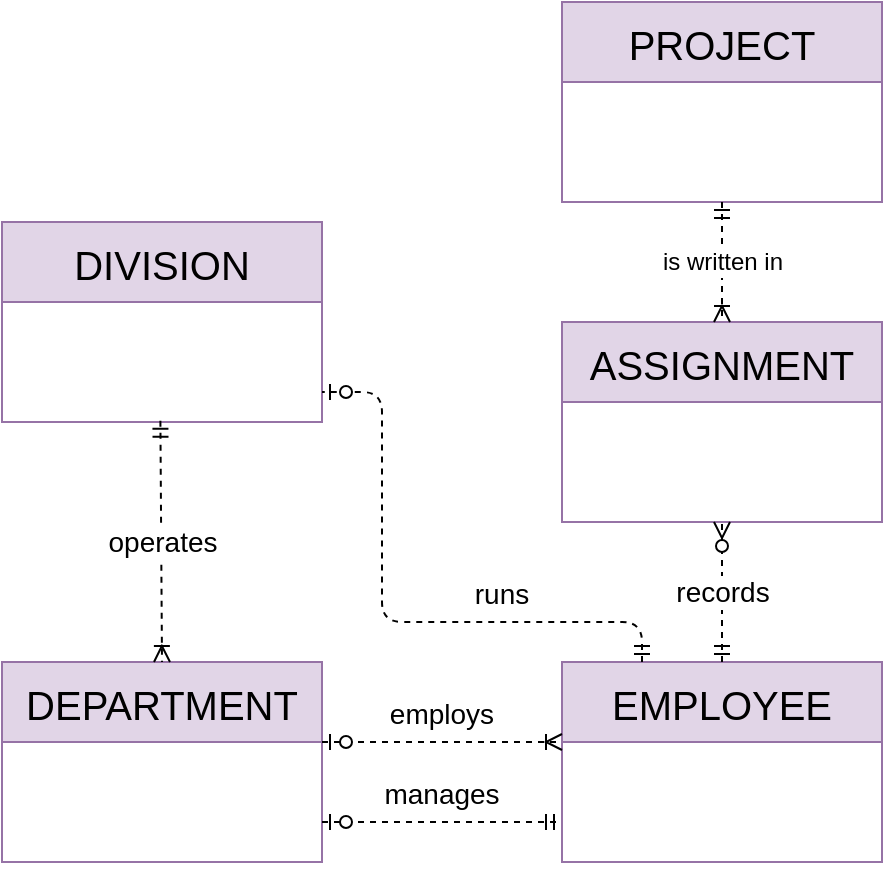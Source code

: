 <mxfile version="14.1.8" type="device" pages="2"><diagram id="ifU6lTCiqZlJmDWuBZKo" name="Problem 1"><mxGraphModel dx="190" dy="563" grid="1" gridSize="10" guides="1" tooltips="1" connect="1" arrows="1" fold="1" page="1" pageScale="1" pageWidth="850" pageHeight="1100" background="none" math="0" shadow="0"><root><mxCell id="0"/><mxCell id="1" parent="0"/><mxCell id="b7qTPPgpcwvY9pY3wbVT-1" value="DEPARTMENT" style="swimlane;fontStyle=0;childLayout=stackLayout;horizontal=1;startSize=40;horizontalStack=0;resizeParent=1;resizeParentMax=0;resizeLast=0;collapsible=1;marginBottom=0;align=center;fontSize=20;fillColor=#e1d5e7;strokeColor=#9673a6;swimlaneFillColor=#ffffff;verticalAlign=middle;" vertex="1" parent="1"><mxGeometry x="240" y="620" width="160" height="100" as="geometry"/></mxCell><mxCell id="b7qTPPgpcwvY9pY3wbVT-3" value=" " style="text;strokeColor=none;fillColor=none;spacingLeft=4;spacingRight=4;overflow=hidden;rotatable=0;points=[[0,0.5],[1,0.5]];portConstraint=eastwest;fontSize=12;" vertex="1" parent="b7qTPPgpcwvY9pY3wbVT-1"><mxGeometry y="40" width="160" height="30" as="geometry"/></mxCell><mxCell id="b7qTPPgpcwvY9pY3wbVT-4" value=" " style="text;strokeColor=none;fillColor=none;spacingLeft=4;spacingRight=4;overflow=hidden;rotatable=0;points=[[0,0.5],[1,0.5]];portConstraint=eastwest;fontSize=12;" vertex="1" parent="b7qTPPgpcwvY9pY3wbVT-1"><mxGeometry y="70" width="160" height="30" as="geometry"/></mxCell><mxCell id="b7qTPPgpcwvY9pY3wbVT-5" value="EMPLOYEE" style="swimlane;fontStyle=0;childLayout=stackLayout;horizontal=1;startSize=40;horizontalStack=0;resizeParent=1;resizeParentMax=0;resizeLast=0;collapsible=1;marginBottom=0;align=center;fontSize=20;fillColor=#e1d5e7;strokeColor=#9673a6;swimlaneFillColor=#ffffff;verticalAlign=middle;" vertex="1" parent="1"><mxGeometry x="520" y="620" width="160" height="100" as="geometry"/></mxCell><mxCell id="b7qTPPgpcwvY9pY3wbVT-6" value=" " style="text;strokeColor=none;fillColor=none;spacingLeft=4;spacingRight=4;overflow=hidden;rotatable=0;points=[[0,0.5],[1,0.5]];portConstraint=eastwest;fontSize=12;" vertex="1" parent="b7qTPPgpcwvY9pY3wbVT-5"><mxGeometry y="40" width="160" height="30" as="geometry"/></mxCell><mxCell id="b7qTPPgpcwvY9pY3wbVT-7" value=" " style="text;strokeColor=none;fillColor=none;spacingLeft=4;spacingRight=4;overflow=hidden;rotatable=0;points=[[0,0.5],[1,0.5]];portConstraint=eastwest;fontSize=12;" vertex="1" parent="b7qTPPgpcwvY9pY3wbVT-5"><mxGeometry y="70" width="160" height="30" as="geometry"/></mxCell><mxCell id="b7qTPPgpcwvY9pY3wbVT-10" value="" style="fontSize=12;html=1;endArrow=ERoneToMany;startArrow=ERzeroToOne;endFill=0;entryX=0;entryY=0.5;entryDx=0;entryDy=0;exitX=1;exitY=0.5;exitDx=0;exitDy=0;startFill=1;dashed=1;" edge="1" parent="1"><mxGeometry width="100" height="100" relative="1" as="geometry"><mxPoint x="400" y="660" as="sourcePoint"/><mxPoint x="520" y="660" as="targetPoint"/></mxGeometry></mxCell><mxCell id="b7qTPPgpcwvY9pY3wbVT-11" value="employs" style="text;strokeColor=none;fillColor=none;spacingLeft=4;spacingRight=4;overflow=hidden;rotatable=0;points=[[0,0.5],[1,0.5]];portConstraint=eastwest;fontSize=14;direction=south;align=center;verticalAlign=middle;" vertex="1" parent="1"><mxGeometry x="400" y="630" width="120" height="30" as="geometry"/></mxCell><mxCell id="b7qTPPgpcwvY9pY3wbVT-13" value="DIVISION" style="swimlane;fontStyle=0;childLayout=stackLayout;horizontal=1;startSize=40;horizontalStack=0;resizeParent=1;resizeParentMax=0;resizeLast=0;collapsible=1;marginBottom=0;align=center;fontSize=20;fillColor=#e1d5e7;strokeColor=#9673a6;swimlaneFillColor=#ffffff;verticalAlign=middle;" vertex="1" parent="1"><mxGeometry x="240" y="400" width="160" height="100" as="geometry"/></mxCell><mxCell id="b7qTPPgpcwvY9pY3wbVT-14" value=" " style="text;strokeColor=none;fillColor=none;spacingLeft=4;spacingRight=4;overflow=hidden;rotatable=0;points=[[0,0.5],[1,0.5]];portConstraint=eastwest;fontSize=12;" vertex="1" parent="b7qTPPgpcwvY9pY3wbVT-13"><mxGeometry y="40" width="160" height="30" as="geometry"/></mxCell><mxCell id="b7qTPPgpcwvY9pY3wbVT-15" value=" " style="text;strokeColor=none;fillColor=none;spacingLeft=4;spacingRight=4;overflow=hidden;rotatable=0;points=[[0,0.5],[1,0.5]];portConstraint=eastwest;fontSize=12;" vertex="1" parent="b7qTPPgpcwvY9pY3wbVT-13"><mxGeometry y="70" width="160" height="30" as="geometry"/></mxCell><mxCell id="b7qTPPgpcwvY9pY3wbVT-16" value="operates" style="fontSize=14;html=1;endArrow=ERoneToMany;startArrow=ERmandOne;entryX=0.5;entryY=0;entryDx=0;entryDy=0;exitX=0.495;exitY=0.978;exitDx=0;exitDy=0;exitPerimeter=0;dashed=1;startFill=1;backgroundOutline=0;" edge="1" parent="1" source="b7qTPPgpcwvY9pY3wbVT-15" target="b7qTPPgpcwvY9pY3wbVT-1"><mxGeometry width="100" height="100" relative="1" as="geometry"><mxPoint x="370" y="670.0" as="sourcePoint"/><mxPoint x="370" y="570" as="targetPoint"/></mxGeometry></mxCell><mxCell id="b7qTPPgpcwvY9pY3wbVT-19" value="ASSIGNMENT" style="swimlane;fontStyle=0;childLayout=stackLayout;horizontal=1;startSize=40;horizontalStack=0;resizeParent=1;resizeParentMax=0;resizeLast=0;collapsible=1;marginBottom=0;align=center;fontSize=20;fillColor=#e1d5e7;strokeColor=#9673a6;swimlaneFillColor=#ffffff;verticalAlign=middle;" vertex="1" parent="1"><mxGeometry x="520" y="450" width="160" height="100" as="geometry"/></mxCell><mxCell id="b7qTPPgpcwvY9pY3wbVT-21" value=" " style="text;strokeColor=none;fillColor=none;spacingLeft=4;spacingRight=4;overflow=hidden;rotatable=0;points=[[0,0.5],[1,0.5]];portConstraint=eastwest;fontSize=12;" vertex="1" parent="b7qTPPgpcwvY9pY3wbVT-19"><mxGeometry y="40" width="160" height="30" as="geometry"/></mxCell><mxCell id="b7qTPPgpcwvY9pY3wbVT-20" value=" " style="text;strokeColor=none;fillColor=none;spacingLeft=4;spacingRight=4;overflow=hidden;rotatable=0;points=[[0,0.5],[1,0.5]];portConstraint=eastwest;fontSize=12;" vertex="1" parent="b7qTPPgpcwvY9pY3wbVT-19"><mxGeometry y="70" width="160" height="30" as="geometry"/></mxCell><mxCell id="b7qTPPgpcwvY9pY3wbVT-22" value="records" style="fontSize=14;html=1;endArrow=ERzeroToMany;startArrow=ERmandOne;exitX=0.5;exitY=0;exitDx=0;exitDy=0;startFill=0;endFill=1;dashed=1;" edge="1" parent="1" source="b7qTPPgpcwvY9pY3wbVT-5" target="b7qTPPgpcwvY9pY3wbVT-20"><mxGeometry width="100" height="100" relative="1" as="geometry"><mxPoint x="470" y="600.0" as="sourcePoint"/><mxPoint x="610" y="560" as="targetPoint"/></mxGeometry></mxCell><mxCell id="b7qTPPgpcwvY9pY3wbVT-23" value="" style="fontSize=12;html=1;endArrow=ERmandOne;startArrow=ERzeroToOne;endFill=0;entryX=0;entryY=0.5;entryDx=0;entryDy=0;exitX=1;exitY=0.5;exitDx=0;exitDy=0;startFill=1;dashed=1;" edge="1" parent="1"><mxGeometry width="100" height="100" relative="1" as="geometry"><mxPoint x="400" y="700" as="sourcePoint"/><mxPoint x="520" y="700" as="targetPoint"/></mxGeometry></mxCell><mxCell id="b7qTPPgpcwvY9pY3wbVT-24" value="manages" style="text;strokeColor=none;fillColor=none;spacingLeft=4;spacingRight=4;overflow=hidden;rotatable=0;points=[[0,0.5],[1,0.5]];portConstraint=eastwest;fontSize=14;direction=south;align=center;verticalAlign=middle;" vertex="1" parent="1"><mxGeometry x="400" y="670" width="120" height="30" as="geometry"/></mxCell><mxCell id="b7qTPPgpcwvY9pY3wbVT-25" value="" style="fontSize=12;html=1;endArrow=ERzeroToOne;startArrow=ERmandOne;exitX=0.25;exitY=0;exitDx=0;exitDy=0;edgeStyle=orthogonalEdgeStyle;endFill=1;dashed=1;" edge="1" parent="1" source="b7qTPPgpcwvY9pY3wbVT-5" target="b7qTPPgpcwvY9pY3wbVT-15"><mxGeometry width="100" height="100" relative="1" as="geometry"><mxPoint x="380" y="350.0" as="sourcePoint"/><mxPoint x="380" y="250" as="targetPoint"/><Array as="points"><mxPoint x="560" y="600"/><mxPoint x="430" y="600"/><mxPoint x="430" y="485"/></Array></mxGeometry></mxCell><mxCell id="b7qTPPgpcwvY9pY3wbVT-26" value="runs" style="text;strokeColor=none;fillColor=none;spacingLeft=4;spacingRight=4;overflow=hidden;rotatable=0;points=[[0,0.5],[1,0.5]];portConstraint=eastwest;fontSize=14;direction=south;align=center;verticalAlign=middle;" vertex="1" parent="1"><mxGeometry x="430" y="570" width="120" height="30" as="geometry"/></mxCell><mxCell id="b7qTPPgpcwvY9pY3wbVT-27" value="PROJECT" style="swimlane;fontStyle=0;childLayout=stackLayout;horizontal=1;startSize=40;horizontalStack=0;resizeParent=1;resizeParentMax=0;resizeLast=0;collapsible=1;marginBottom=0;align=center;fontSize=20;fillColor=#e1d5e7;strokeColor=#9673a6;swimlaneFillColor=#ffffff;verticalAlign=middle;" vertex="1" parent="1"><mxGeometry x="520" y="290" width="160" height="100" as="geometry"/></mxCell><mxCell id="b7qTPPgpcwvY9pY3wbVT-28" value=" " style="text;strokeColor=none;fillColor=none;spacingLeft=4;spacingRight=4;overflow=hidden;rotatable=0;points=[[0,0.5],[1,0.5]];portConstraint=eastwest;fontSize=12;" vertex="1" parent="b7qTPPgpcwvY9pY3wbVT-27"><mxGeometry y="40" width="160" height="30" as="geometry"/></mxCell><mxCell id="b7qTPPgpcwvY9pY3wbVT-29" value=" " style="text;strokeColor=none;fillColor=none;spacingLeft=4;spacingRight=4;overflow=hidden;rotatable=0;points=[[0,0.5],[1,0.5]];portConstraint=eastwest;fontSize=12;" vertex="1" parent="b7qTPPgpcwvY9pY3wbVT-27"><mxGeometry y="70" width="160" height="30" as="geometry"/></mxCell><mxCell id="b7qTPPgpcwvY9pY3wbVT-30" value="is written in" style="fontSize=12;html=1;endArrow=ERoneToMany;startArrow=ERmandOne;dashed=1;" edge="1" parent="1" source="b7qTPPgpcwvY9pY3wbVT-29" target="b7qTPPgpcwvY9pY3wbVT-19"><mxGeometry width="100" height="100" relative="1" as="geometry"><mxPoint x="580" y="370" as="sourcePoint"/><mxPoint x="570" y="390" as="targetPoint"/></mxGeometry></mxCell></root></mxGraphModel></diagram><diagram id="QcQbrlREeBCgZTFBIoCl" name="Problem 2"><mxGraphModel dx="1353" dy="1877" grid="1" gridSize="10" guides="1" tooltips="1" connect="1" arrows="1" fold="1" page="1" pageScale="1" pageWidth="850" pageHeight="1100" math="0" shadow="0"><root><mxCell id="af5TzVmDPodPwTyQ8Zea-0"/><mxCell id="af5TzVmDPodPwTyQ8Zea-1" parent="af5TzVmDPodPwTyQ8Zea-0"/><mxCell id="hUwJTjnJlWStlAGchxjl-0" value="INVOICE" style="swimlane;fontStyle=0;childLayout=stackLayout;horizontal=1;startSize=40;horizontalStack=0;resizeParent=1;resizeParentMax=0;resizeLast=0;collapsible=1;marginBottom=0;align=center;fontSize=20;fillColor=#e1d5e7;strokeColor=#9673a6;swimlaneFillColor=#ffffff;verticalAlign=middle;" vertex="1" parent="af5TzVmDPodPwTyQ8Zea-1"><mxGeometry x="345" y="210" width="160" height="100" as="geometry"/></mxCell><mxCell id="hUwJTjnJlWStlAGchxjl-1" value=" " style="text;strokeColor=none;fillColor=none;spacingLeft=4;spacingRight=4;overflow=hidden;rotatable=0;points=[[0,0.5],[1,0.5]];portConstraint=eastwest;fontSize=12;" vertex="1" parent="hUwJTjnJlWStlAGchxjl-0"><mxGeometry y="40" width="160" height="30" as="geometry"/></mxCell><mxCell id="hUwJTjnJlWStlAGchxjl-2" value=" " style="text;strokeColor=none;fillColor=none;spacingLeft=4;spacingRight=4;overflow=hidden;rotatable=0;points=[[0,0.5],[1,0.5]];portConstraint=eastwest;fontSize=12;" vertex="1" parent="hUwJTjnJlWStlAGchxjl-0"><mxGeometry y="70" width="160" height="30" as="geometry"/></mxCell><mxCell id="GNGXF19-0R-nD6gMeVr1-1" value="&lt;font style=&quot;font-size: 14px&quot;&gt;is written for&lt;/font&gt;" style="fontSize=12;html=1;endArrow=ERmandOne;startArrow=ERoneToMany;endFill=0;exitX=1;exitY=0.5;exitDx=0;exitDy=0;startFill=0;dashed=1;" edge="1" parent="hUwJTjnJlWStlAGchxjl-0"><mxGeometry width="100" height="100" relative="1" as="geometry"><mxPoint x="80" y="100" as="sourcePoint"/><mxPoint x="80" y="200" as="targetPoint"/></mxGeometry></mxCell><mxCell id="hUwJTjnJlWStlAGchxjl-3" value="SALESREP" style="swimlane;fontStyle=0;childLayout=stackLayout;horizontal=1;startSize=40;horizontalStack=0;resizeParent=1;resizeParentMax=0;resizeLast=0;collapsible=1;marginBottom=0;align=center;fontSize=20;fillColor=#e1d5e7;strokeColor=#9673a6;swimlaneFillColor=#ffffff;verticalAlign=middle;" vertex="1" parent="af5TzVmDPodPwTyQ8Zea-1"><mxGeometry x="625" y="210" width="160" height="100" as="geometry"/></mxCell><mxCell id="hUwJTjnJlWStlAGchxjl-4" value=" " style="text;strokeColor=none;fillColor=none;spacingLeft=4;spacingRight=4;overflow=hidden;rotatable=0;points=[[0,0.5],[1,0.5]];portConstraint=eastwest;fontSize=12;" vertex="1" parent="hUwJTjnJlWStlAGchxjl-3"><mxGeometry y="40" width="160" height="30" as="geometry"/></mxCell><mxCell id="hUwJTjnJlWStlAGchxjl-5" value=" " style="text;strokeColor=none;fillColor=none;spacingLeft=4;spacingRight=4;overflow=hidden;rotatable=0;points=[[0,0.5],[1,0.5]];portConstraint=eastwest;fontSize=12;" vertex="1" parent="hUwJTjnJlWStlAGchxjl-3"><mxGeometry y="70" width="160" height="30" as="geometry"/></mxCell><mxCell id="6Ps7aenfYfSSNHO_CsKg-0" value="" style="fontSize=12;html=1;endArrow=ERmandOne;startArrow=ERoneToMany;endFill=0;entryX=0;entryY=0.5;entryDx=0;entryDy=0;exitX=1;exitY=0.5;exitDx=0;exitDy=0;startFill=0;dashed=1;" edge="1" parent="af5TzVmDPodPwTyQ8Zea-1"><mxGeometry width="100" height="100" relative="1" as="geometry"><mxPoint x="505" y="257.15" as="sourcePoint"/><mxPoint x="625" y="257.15" as="targetPoint"/></mxGeometry></mxCell><mxCell id="GNGXF19-0R-nD6gMeVr1-0" value="is written by" style="text;strokeColor=none;fillColor=none;spacingLeft=4;spacingRight=4;overflow=hidden;rotatable=0;points=[[0,0.5],[1,0.5]];portConstraint=eastwest;fontSize=14;direction=south;align=center;verticalAlign=middle;" vertex="1" parent="af5TzVmDPodPwTyQ8Zea-1"><mxGeometry x="505" y="227.15" width="120" height="30" as="geometry"/></mxCell><mxCell id="GNGXF19-0R-nD6gMeVr1-2" value="CUSTOMER" style="swimlane;fontStyle=0;childLayout=stackLayout;horizontal=1;startSize=40;horizontalStack=0;resizeParent=1;resizeParentMax=0;resizeLast=0;collapsible=1;marginBottom=0;align=center;fontSize=20;fillColor=#e1d5e7;strokeColor=#9673a6;swimlaneFillColor=#ffffff;verticalAlign=middle;" vertex="1" parent="af5TzVmDPodPwTyQ8Zea-1"><mxGeometry x="345" y="410" width="160" height="100" as="geometry"/></mxCell><mxCell id="GNGXF19-0R-nD6gMeVr1-3" value=" " style="text;strokeColor=none;fillColor=none;spacingLeft=4;spacingRight=4;overflow=hidden;rotatable=0;points=[[0,0.5],[1,0.5]];portConstraint=eastwest;fontSize=12;" vertex="1" parent="GNGXF19-0R-nD6gMeVr1-2"><mxGeometry y="40" width="160" height="30" as="geometry"/></mxCell><mxCell id="GNGXF19-0R-nD6gMeVr1-4" value=" " style="text;strokeColor=none;fillColor=none;spacingLeft=4;spacingRight=4;overflow=hidden;rotatable=0;points=[[0,0.5],[1,0.5]];portConstraint=eastwest;fontSize=12;" vertex="1" parent="GNGXF19-0R-nD6gMeVr1-2"><mxGeometry y="70" width="160" height="30" as="geometry"/></mxCell><mxCell id="kyMcxG-_uPvxpEJLn8jV-0" value="LINE" style="swimlane;fontStyle=0;childLayout=stackLayout;horizontal=1;startSize=40;horizontalStack=0;resizeParent=1;resizeParentMax=0;resizeLast=0;collapsible=1;marginBottom=0;align=center;fontSize=20;fillColor=#e1d5e7;strokeColor=#9673a6;swimlaneFillColor=#ffffff;verticalAlign=middle;" vertex="1" parent="af5TzVmDPodPwTyQ8Zea-1"><mxGeometry x="65" y="210" width="160" height="100" as="geometry"/></mxCell><mxCell id="kyMcxG-_uPvxpEJLn8jV-1" value=" " style="text;strokeColor=none;fillColor=none;spacingLeft=4;spacingRight=4;overflow=hidden;rotatable=0;points=[[0,0.5],[1,0.5]];portConstraint=eastwest;fontSize=12;" vertex="1" parent="kyMcxG-_uPvxpEJLn8jV-0"><mxGeometry y="40" width="160" height="30" as="geometry"/></mxCell><mxCell id="kyMcxG-_uPvxpEJLn8jV-2" value=" " style="text;strokeColor=none;fillColor=none;spacingLeft=4;spacingRight=4;overflow=hidden;rotatable=0;points=[[0,0.5],[1,0.5]];portConstraint=eastwest;fontSize=12;" vertex="1" parent="kyMcxG-_uPvxpEJLn8jV-0"><mxGeometry y="70" width="160" height="30" as="geometry"/></mxCell><mxCell id="kyMcxG-_uPvxpEJLn8jV-3" value="" style="fontSize=12;html=1;endArrow=ERmandOne;startArrow=ERoneToMany;endFill=0;entryX=0;entryY=0.5;entryDx=0;entryDy=0;exitX=1;exitY=0.5;exitDx=0;exitDy=0;startFill=0;" edge="1" parent="af5TzVmDPodPwTyQ8Zea-1"><mxGeometry width="100" height="100" relative="1" as="geometry"><mxPoint x="225.0" y="258.82" as="sourcePoint"/><mxPoint x="345.0" y="258.82" as="targetPoint"/></mxGeometry></mxCell><mxCell id="kyMcxG-_uPvxpEJLn8jV-4" value="is included" style="text;strokeColor=none;fillColor=none;spacingLeft=4;spacingRight=4;overflow=hidden;rotatable=0;points=[[0,0.5],[1,0.5]];portConstraint=eastwest;fontSize=14;direction=south;align=center;verticalAlign=middle;" vertex="1" parent="af5TzVmDPodPwTyQ8Zea-1"><mxGeometry x="225" y="228.82" width="120" height="30" as="geometry"/></mxCell><mxCell id="kyMcxG-_uPvxpEJLn8jV-10" value="&lt;font style=&quot;font-size: 14px&quot;&gt;is written in&lt;/font&gt;" style="fontSize=12;html=1;endArrow=ERmandOne;startArrow=ERzeroToMany;endFill=0;exitX=1;exitY=0.5;exitDx=0;exitDy=0;startFill=1;dashed=1;" edge="1" parent="af5TzVmDPodPwTyQ8Zea-1"><mxGeometry width="100" height="100" relative="1" as="geometry"><mxPoint x="145" y="310" as="sourcePoint"/><mxPoint x="145" y="410" as="targetPoint"/></mxGeometry></mxCell><mxCell id="kyMcxG-_uPvxpEJLn8jV-11" value="PRODUCT" style="swimlane;fontStyle=0;childLayout=stackLayout;horizontal=1;startSize=40;horizontalStack=0;resizeParent=1;resizeParentMax=0;resizeLast=0;collapsible=1;marginBottom=0;align=center;fontSize=20;fillColor=#e1d5e7;strokeColor=#9673a6;swimlaneFillColor=#ffffff;verticalAlign=middle;" vertex="1" parent="af5TzVmDPodPwTyQ8Zea-1"><mxGeometry x="65" y="410" width="160" height="100" as="geometry"/></mxCell><mxCell id="kyMcxG-_uPvxpEJLn8jV-12" value=" " style="text;strokeColor=none;fillColor=none;spacingLeft=4;spacingRight=4;overflow=hidden;rotatable=0;points=[[0,0.5],[1,0.5]];portConstraint=eastwest;fontSize=12;" vertex="1" parent="kyMcxG-_uPvxpEJLn8jV-11"><mxGeometry y="40" width="160" height="30" as="geometry"/></mxCell><mxCell id="kyMcxG-_uPvxpEJLn8jV-13" value=" " style="text;strokeColor=none;fillColor=none;spacingLeft=4;spacingRight=4;overflow=hidden;rotatable=0;points=[[0,0.5],[1,0.5]];portConstraint=eastwest;fontSize=12;" vertex="1" parent="kyMcxG-_uPvxpEJLn8jV-11"><mxGeometry y="70" width="160" height="30" as="geometry"/></mxCell><mxCell id="kyMcxG-_uPvxpEJLn8jV-14" value="VENDOR" style="swimlane;fontStyle=0;childLayout=stackLayout;horizontal=1;startSize=40;horizontalStack=0;resizeParent=1;resizeParentMax=0;resizeLast=0;collapsible=1;marginBottom=0;align=center;fontSize=20;fillColor=#e1d5e7;strokeColor=#9673a6;swimlaneFillColor=#ffffff;verticalAlign=middle;" vertex="1" parent="af5TzVmDPodPwTyQ8Zea-1"><mxGeometry x="65" y="610" width="160" height="100" as="geometry"/></mxCell><mxCell id="kyMcxG-_uPvxpEJLn8jV-15" value=" " style="text;strokeColor=none;fillColor=none;spacingLeft=4;spacingRight=4;overflow=hidden;rotatable=0;points=[[0,0.5],[1,0.5]];portConstraint=eastwest;fontSize=12;" vertex="1" parent="kyMcxG-_uPvxpEJLn8jV-14"><mxGeometry y="40" width="160" height="30" as="geometry"/></mxCell><mxCell id="kyMcxG-_uPvxpEJLn8jV-16" value=" " style="text;strokeColor=none;fillColor=none;spacingLeft=4;spacingRight=4;overflow=hidden;rotatable=0;points=[[0,0.5],[1,0.5]];portConstraint=eastwest;fontSize=12;" vertex="1" parent="kyMcxG-_uPvxpEJLn8jV-14"><mxGeometry y="70" width="160" height="30" as="geometry"/></mxCell><mxCell id="kyMcxG-_uPvxpEJLn8jV-17" value="&lt;font style=&quot;font-size: 14px&quot;&gt;is written in&lt;/font&gt;" style="fontSize=12;html=1;endArrow=ERmandOne;startArrow=ERzeroToMany;endFill=0;exitX=1;exitY=0.5;exitDx=0;exitDy=0;startFill=1;dashed=1;" edge="1" parent="af5TzVmDPodPwTyQ8Zea-1"><mxGeometry width="100" height="100" relative="1" as="geometry"><mxPoint x="144.17" y="510" as="sourcePoint"/><mxPoint x="144.17" y="610" as="targetPoint"/></mxGeometry></mxCell></root></mxGraphModel></diagram></mxfile>